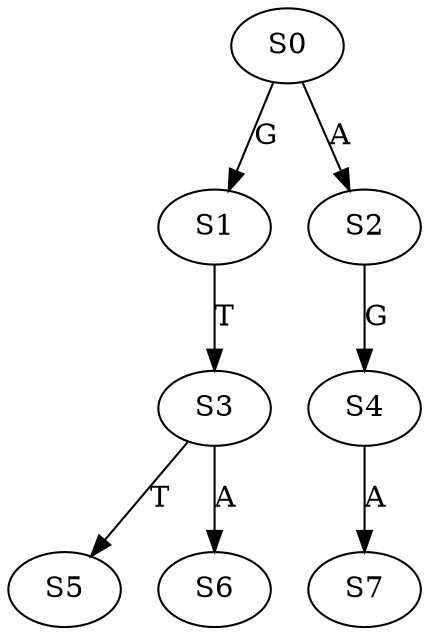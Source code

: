 strict digraph  {
	S0 -> S1 [ label = G ];
	S0 -> S2 [ label = A ];
	S1 -> S3 [ label = T ];
	S2 -> S4 [ label = G ];
	S3 -> S5 [ label = T ];
	S3 -> S6 [ label = A ];
	S4 -> S7 [ label = A ];
}
